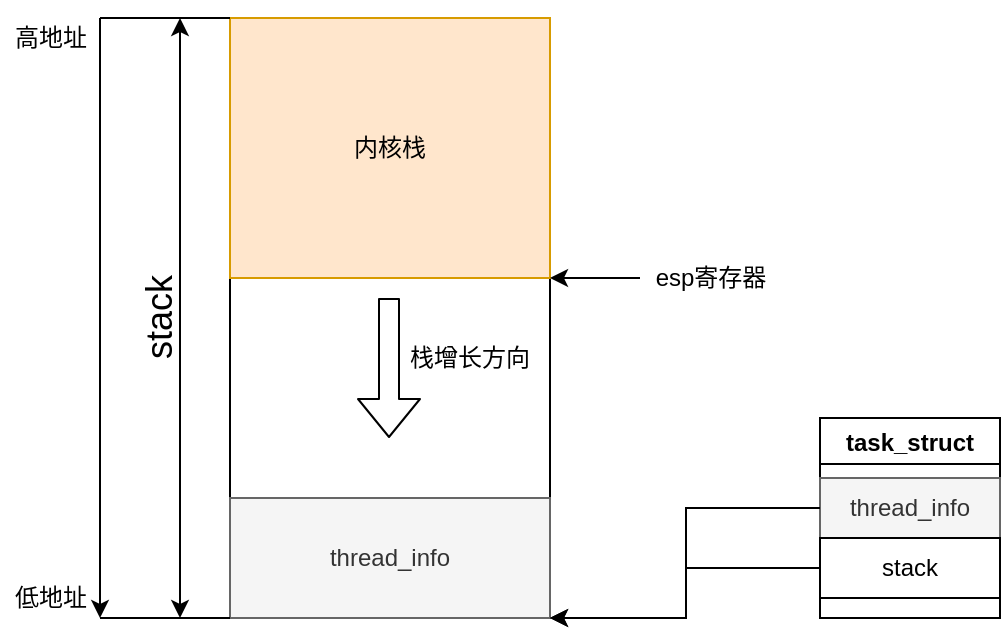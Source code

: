 <mxfile version="14.6.13" type="device"><diagram id="0QjTjl8V7Cwm_b547Dla" name="第 1 页"><mxGraphModel dx="1379" dy="774" grid="1" gridSize="10" guides="1" tooltips="1" connect="1" arrows="1" fold="1" page="1" pageScale="1" pageWidth="850" pageHeight="1100" math="0" shadow="0"><root><mxCell id="0"/><mxCell id="1" parent="0"/><mxCell id="EY2lczrIPIllEa_s3YX3-1" value="" style="rounded=0;whiteSpace=wrap;html=1;" vertex="1" parent="1"><mxGeometry x="265" y="210" width="160" height="300" as="geometry"/></mxCell><mxCell id="EY2lczrIPIllEa_s3YX3-2" value="thread_info" style="rounded=0;whiteSpace=wrap;html=1;fillColor=#f5f5f5;strokeColor=#666666;fontColor=#333333;" vertex="1" parent="1"><mxGeometry x="265" y="450" width="160" height="60" as="geometry"/></mxCell><mxCell id="EY2lczrIPIllEa_s3YX3-3" value="内核栈" style="rounded=0;whiteSpace=wrap;html=1;fillColor=#ffe6cc;strokeColor=#d79b00;" vertex="1" parent="1"><mxGeometry x="265" y="210" width="160" height="130" as="geometry"/></mxCell><mxCell id="EY2lczrIPIllEa_s3YX3-4" value="" style="shape=flexArrow;endArrow=classic;html=1;" edge="1" parent="1"><mxGeometry width="50" height="50" relative="1" as="geometry"><mxPoint x="344.5" y="350" as="sourcePoint"/><mxPoint x="344.5" y="420" as="targetPoint"/></mxGeometry></mxCell><mxCell id="EY2lczrIPIllEa_s3YX3-5" value="" style="endArrow=none;html=1;" edge="1" parent="1"><mxGeometry width="50" height="50" relative="1" as="geometry"><mxPoint x="200" y="210" as="sourcePoint"/><mxPoint x="265" y="210" as="targetPoint"/></mxGeometry></mxCell><mxCell id="EY2lczrIPIllEa_s3YX3-6" value="" style="endArrow=none;html=1;entryX=0;entryY=1;entryDx=0;entryDy=0;" edge="1" parent="1" target="EY2lczrIPIllEa_s3YX3-1"><mxGeometry width="50" height="50" relative="1" as="geometry"><mxPoint x="200" y="510" as="sourcePoint"/><mxPoint x="250" y="500" as="targetPoint"/></mxGeometry></mxCell><mxCell id="EY2lczrIPIllEa_s3YX3-7" value="" style="endArrow=classic;startArrow=classic;html=1;" edge="1" parent="1"><mxGeometry width="50" height="50" relative="1" as="geometry"><mxPoint x="240" y="510" as="sourcePoint"/><mxPoint x="240" y="210" as="targetPoint"/></mxGeometry></mxCell><mxCell id="EY2lczrIPIllEa_s3YX3-8" value="&lt;font style=&quot;font-size: 18px&quot;&gt;stack&lt;/font&gt;" style="text;html=1;align=center;verticalAlign=middle;resizable=0;points=[];autosize=1;strokeColor=none;rotation=-90;" vertex="1" parent="1"><mxGeometry x="200" y="350" width="60" height="20" as="geometry"/></mxCell><mxCell id="EY2lczrIPIllEa_s3YX3-9" value="" style="endArrow=classic;html=1;" edge="1" parent="1"><mxGeometry width="50" height="50" relative="1" as="geometry"><mxPoint x="200" y="210" as="sourcePoint"/><mxPoint x="200" y="510" as="targetPoint"/></mxGeometry></mxCell><mxCell id="EY2lczrIPIllEa_s3YX3-10" value="高地址" style="text;html=1;align=center;verticalAlign=middle;resizable=0;points=[];autosize=1;strokeColor=none;" vertex="1" parent="1"><mxGeometry x="150" y="210" width="50" height="20" as="geometry"/></mxCell><mxCell id="EY2lczrIPIllEa_s3YX3-11" value="低地址" style="text;html=1;align=center;verticalAlign=middle;resizable=0;points=[];autosize=1;strokeColor=none;" vertex="1" parent="1"><mxGeometry x="150" y="490" width="50" height="20" as="geometry"/></mxCell><mxCell id="EY2lczrIPIllEa_s3YX3-12" value="栈增长方向" style="text;html=1;strokeColor=none;fillColor=none;align=center;verticalAlign=middle;whiteSpace=wrap;rounded=0;" vertex="1" parent="1"><mxGeometry x="350" y="370" width="70" height="20" as="geometry"/></mxCell><mxCell id="EY2lczrIPIllEa_s3YX3-13" value="" style="endArrow=classic;html=1;entryX=1;entryY=1;entryDx=0;entryDy=0;" edge="1" parent="1" target="EY2lczrIPIllEa_s3YX3-3"><mxGeometry width="50" height="50" relative="1" as="geometry"><mxPoint x="470" y="340" as="sourcePoint"/><mxPoint x="640" y="340" as="targetPoint"/></mxGeometry></mxCell><mxCell id="EY2lczrIPIllEa_s3YX3-14" value="esp寄存器" style="text;html=1;align=center;verticalAlign=middle;resizable=0;points=[];autosize=1;strokeColor=none;" vertex="1" parent="1"><mxGeometry x="470" y="330" width="70" height="20" as="geometry"/></mxCell><mxCell id="EY2lczrIPIllEa_s3YX3-15" value="task_struct" style="swimlane;" vertex="1" parent="1"><mxGeometry x="560" y="410" width="90" height="100" as="geometry"/></mxCell><mxCell id="EY2lczrIPIllEa_s3YX3-18" value="thread_info" style="rounded=0;whiteSpace=wrap;html=1;fillColor=#f5f5f5;strokeColor=#666666;fontColor=#333333;" vertex="1" parent="EY2lczrIPIllEa_s3YX3-15"><mxGeometry y="30" width="90" height="30" as="geometry"/></mxCell><mxCell id="EY2lczrIPIllEa_s3YX3-19" value="stack" style="rounded=0;whiteSpace=wrap;html=1;" vertex="1" parent="EY2lczrIPIllEa_s3YX3-15"><mxGeometry y="60" width="90" height="30" as="geometry"/></mxCell><mxCell id="EY2lczrIPIllEa_s3YX3-20" style="edgeStyle=orthogonalEdgeStyle;rounded=0;orthogonalLoop=1;jettySize=auto;html=1;exitX=0;exitY=0.5;exitDx=0;exitDy=0;entryX=1;entryY=1;entryDx=0;entryDy=0;" edge="1" parent="1" source="EY2lczrIPIllEa_s3YX3-18" target="EY2lczrIPIllEa_s3YX3-1"><mxGeometry relative="1" as="geometry"><Array as="points"><mxPoint x="493" y="455"/><mxPoint x="493" y="510"/></Array></mxGeometry></mxCell><mxCell id="EY2lczrIPIllEa_s3YX3-21" style="edgeStyle=orthogonalEdgeStyle;rounded=0;orthogonalLoop=1;jettySize=auto;html=1;exitX=0;exitY=0.5;exitDx=0;exitDy=0;entryX=1;entryY=1;entryDx=0;entryDy=0;" edge="1" parent="1" source="EY2lczrIPIllEa_s3YX3-19" target="EY2lczrIPIllEa_s3YX3-1"><mxGeometry relative="1" as="geometry"><Array as="points"><mxPoint x="493" y="485"/><mxPoint x="493" y="510"/></Array></mxGeometry></mxCell></root></mxGraphModel></diagram></mxfile>
